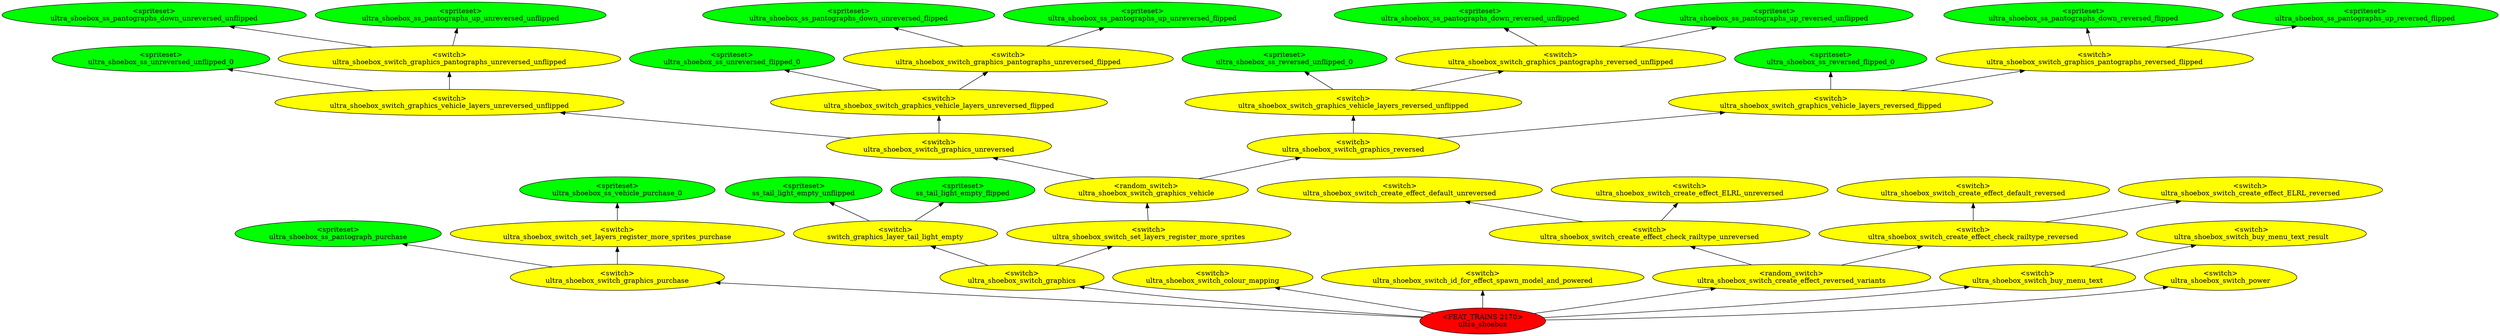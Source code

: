 digraph {
rankdir="BT"
ss_tail_light_empty_unflipped [fillcolor=green style="filled" label="<spriteset>\nss_tail_light_empty_unflipped"]
ss_tail_light_empty_flipped [fillcolor=green style="filled" label="<spriteset>\nss_tail_light_empty_flipped"]
switch_graphics_layer_tail_light_empty [fillcolor=yellow style="filled" label="<switch>\nswitch_graphics_layer_tail_light_empty"]
ultra_shoebox_ss_unreversed_unflipped_0 [fillcolor=green style="filled" label="<spriteset>\nultra_shoebox_ss_unreversed_unflipped_0"]
ultra_shoebox_ss_pantographs_down_unreversed_unflipped [fillcolor=green style="filled" label="<spriteset>\nultra_shoebox_ss_pantographs_down_unreversed_unflipped"]
ultra_shoebox_ss_pantographs_up_unreversed_unflipped [fillcolor=green style="filled" label="<spriteset>\nultra_shoebox_ss_pantographs_up_unreversed_unflipped"]
ultra_shoebox_switch_graphics_pantographs_unreversed_unflipped [fillcolor=yellow style="filled" label="<switch>\nultra_shoebox_switch_graphics_pantographs_unreversed_unflipped"]
ultra_shoebox_switch_graphics_vehicle_layers_unreversed_unflipped [fillcolor=yellow style="filled" label="<switch>\nultra_shoebox_switch_graphics_vehicle_layers_unreversed_unflipped"]
ultra_shoebox_ss_unreversed_flipped_0 [fillcolor=green style="filled" label="<spriteset>\nultra_shoebox_ss_unreversed_flipped_0"]
ultra_shoebox_ss_pantographs_down_unreversed_flipped [fillcolor=green style="filled" label="<spriteset>\nultra_shoebox_ss_pantographs_down_unreversed_flipped"]
ultra_shoebox_ss_pantographs_up_unreversed_flipped [fillcolor=green style="filled" label="<spriteset>\nultra_shoebox_ss_pantographs_up_unreversed_flipped"]
ultra_shoebox_switch_graphics_pantographs_unreversed_flipped [fillcolor=yellow style="filled" label="<switch>\nultra_shoebox_switch_graphics_pantographs_unreversed_flipped"]
ultra_shoebox_switch_graphics_vehicle_layers_unreversed_flipped [fillcolor=yellow style="filled" label="<switch>\nultra_shoebox_switch_graphics_vehicle_layers_unreversed_flipped"]
ultra_shoebox_switch_graphics_unreversed [fillcolor=yellow style="filled" label="<switch>\nultra_shoebox_switch_graphics_unreversed"]
ultra_shoebox_ss_reversed_unflipped_0 [fillcolor=green style="filled" label="<spriteset>\nultra_shoebox_ss_reversed_unflipped_0"]
ultra_shoebox_ss_pantographs_down_reversed_unflipped [fillcolor=green style="filled" label="<spriteset>\nultra_shoebox_ss_pantographs_down_reversed_unflipped"]
ultra_shoebox_ss_pantographs_up_reversed_unflipped [fillcolor=green style="filled" label="<spriteset>\nultra_shoebox_ss_pantographs_up_reversed_unflipped"]
ultra_shoebox_switch_graphics_pantographs_reversed_unflipped [fillcolor=yellow style="filled" label="<switch>\nultra_shoebox_switch_graphics_pantographs_reversed_unflipped"]
ultra_shoebox_switch_graphics_vehicle_layers_reversed_unflipped [fillcolor=yellow style="filled" label="<switch>\nultra_shoebox_switch_graphics_vehicle_layers_reversed_unflipped"]
ultra_shoebox_ss_reversed_flipped_0 [fillcolor=green style="filled" label="<spriteset>\nultra_shoebox_ss_reversed_flipped_0"]
ultra_shoebox_ss_pantographs_down_reversed_flipped [fillcolor=green style="filled" label="<spriteset>\nultra_shoebox_ss_pantographs_down_reversed_flipped"]
ultra_shoebox_ss_pantographs_up_reversed_flipped [fillcolor=green style="filled" label="<spriteset>\nultra_shoebox_ss_pantographs_up_reversed_flipped"]
ultra_shoebox_switch_graphics_pantographs_reversed_flipped [fillcolor=yellow style="filled" label="<switch>\nultra_shoebox_switch_graphics_pantographs_reversed_flipped"]
ultra_shoebox_switch_graphics_vehicle_layers_reversed_flipped [fillcolor=yellow style="filled" label="<switch>\nultra_shoebox_switch_graphics_vehicle_layers_reversed_flipped"]
ultra_shoebox_switch_graphics_reversed [fillcolor=yellow style="filled" label="<switch>\nultra_shoebox_switch_graphics_reversed"]
ultra_shoebox_switch_graphics_vehicle [fillcolor=yellow style="filled" label="<random_switch>\nultra_shoebox_switch_graphics_vehicle"]
ultra_shoebox_ss_vehicle_purchase_0 [fillcolor=green style="filled" label="<spriteset>\nultra_shoebox_ss_vehicle_purchase_0"]
ultra_shoebox_ss_pantograph_purchase [fillcolor=green style="filled" label="<spriteset>\nultra_shoebox_ss_pantograph_purchase"]
ultra_shoebox_switch_set_layers_register_more_sprites_purchase [fillcolor=yellow style="filled" label="<switch>\nultra_shoebox_switch_set_layers_register_more_sprites_purchase"]
ultra_shoebox_switch_graphics_purchase [fillcolor=yellow style="filled" label="<switch>\nultra_shoebox_switch_graphics_purchase"]
ultra_shoebox_switch_set_layers_register_more_sprites [fillcolor=yellow style="filled" label="<switch>\nultra_shoebox_switch_set_layers_register_more_sprites"]
ultra_shoebox_switch_graphics [fillcolor=yellow style="filled" label="<switch>\nultra_shoebox_switch_graphics"]
ultra_shoebox_switch_colour_mapping [fillcolor=yellow style="filled" label="<switch>\nultra_shoebox_switch_colour_mapping"]
ultra_shoebox_switch_id_for_effect_spawn_model_and_powered [fillcolor=yellow style="filled" label="<switch>\nultra_shoebox_switch_id_for_effect_spawn_model_and_powered"]
ultra_shoebox_switch_create_effect_default_unreversed [fillcolor=yellow style="filled" label="<switch>\nultra_shoebox_switch_create_effect_default_unreversed"]
ultra_shoebox_switch_create_effect_ELRL_unreversed [fillcolor=yellow style="filled" label="<switch>\nultra_shoebox_switch_create_effect_ELRL_unreversed"]
ultra_shoebox_switch_create_effect_check_railtype_unreversed [fillcolor=yellow style="filled" label="<switch>\nultra_shoebox_switch_create_effect_check_railtype_unreversed"]
ultra_shoebox_switch_create_effect_default_reversed [fillcolor=yellow style="filled" label="<switch>\nultra_shoebox_switch_create_effect_default_reversed"]
ultra_shoebox_switch_create_effect_ELRL_reversed [fillcolor=yellow style="filled" label="<switch>\nultra_shoebox_switch_create_effect_ELRL_reversed"]
ultra_shoebox_switch_create_effect_check_railtype_reversed [fillcolor=yellow style="filled" label="<switch>\nultra_shoebox_switch_create_effect_check_railtype_reversed"]
ultra_shoebox_switch_create_effect_reversed_variants [fillcolor=yellow style="filled" label="<random_switch>\nultra_shoebox_switch_create_effect_reversed_variants"]
ultra_shoebox_switch_buy_menu_text_result [fillcolor=yellow style="filled" label="<switch>\nultra_shoebox_switch_buy_menu_text_result"]
ultra_shoebox_switch_buy_menu_text [fillcolor=yellow style="filled" label="<switch>\nultra_shoebox_switch_buy_menu_text"]
ultra_shoebox_switch_power [fillcolor=yellow style="filled" label="<switch>\nultra_shoebox_switch_power"]
ultra_shoebox [fillcolor=red style="filled" label="<FEAT_TRAINS 2170>\nultra_shoebox"]
ultra_shoebox_switch_create_effect_check_railtype_reversed->ultra_shoebox_switch_create_effect_ELRL_reversed
ultra_shoebox->ultra_shoebox_switch_power
ultra_shoebox_switch_graphics_vehicle->ultra_shoebox_switch_graphics_reversed
ultra_shoebox_switch_create_effect_reversed_variants->ultra_shoebox_switch_create_effect_check_railtype_unreversed
ultra_shoebox->ultra_shoebox_switch_colour_mapping
ultra_shoebox_switch_graphics_pantographs_unreversed_unflipped->ultra_shoebox_ss_pantographs_down_unreversed_unflipped
ultra_shoebox_switch_create_effect_check_railtype_unreversed->ultra_shoebox_switch_create_effect_default_unreversed
ultra_shoebox_switch_graphics_vehicle_layers_reversed_flipped->ultra_shoebox_switch_graphics_pantographs_reversed_flipped
ultra_shoebox->ultra_shoebox_switch_graphics
ultra_shoebox_switch_set_layers_register_more_sprites->ultra_shoebox_switch_graphics_vehicle
ultra_shoebox_switch_create_effect_check_railtype_reversed->ultra_shoebox_switch_create_effect_default_reversed
switch_graphics_layer_tail_light_empty->ss_tail_light_empty_flipped
ultra_shoebox_switch_graphics_pantographs_reversed_flipped->ultra_shoebox_ss_pantographs_down_reversed_flipped
ultra_shoebox_switch_graphics_pantographs_unreversed_unflipped->ultra_shoebox_ss_pantographs_up_unreversed_unflipped
ultra_shoebox_switch_graphics_unreversed->ultra_shoebox_switch_graphics_vehicle_layers_unreversed_unflipped
ultra_shoebox_switch_create_effect_reversed_variants->ultra_shoebox_switch_create_effect_check_railtype_reversed
ultra_shoebox_switch_graphics_purchase->ultra_shoebox_ss_pantograph_purchase
ultra_shoebox_switch_graphics->switch_graphics_layer_tail_light_empty
ultra_shoebox_switch_graphics_vehicle_layers_reversed_unflipped->ultra_shoebox_ss_reversed_unflipped_0
ultra_shoebox_switch_buy_menu_text->ultra_shoebox_switch_buy_menu_text_result
ultra_shoebox_switch_graphics_vehicle_layers_reversed_flipped->ultra_shoebox_ss_reversed_flipped_0
ultra_shoebox_switch_graphics_pantographs_unreversed_flipped->ultra_shoebox_ss_pantographs_up_unreversed_flipped
ultra_shoebox->ultra_shoebox_switch_id_for_effect_spawn_model_and_powered
ultra_shoebox->ultra_shoebox_switch_buy_menu_text
ultra_shoebox_switch_graphics_reversed->ultra_shoebox_switch_graphics_vehicle_layers_reversed_unflipped
ultra_shoebox_switch_graphics_pantographs_reversed_unflipped->ultra_shoebox_ss_pantographs_down_reversed_unflipped
ultra_shoebox_switch_create_effect_check_railtype_unreversed->ultra_shoebox_switch_create_effect_ELRL_unreversed
ultra_shoebox_switch_graphics_purchase->ultra_shoebox_switch_set_layers_register_more_sprites_purchase
ultra_shoebox_switch_graphics->ultra_shoebox_switch_set_layers_register_more_sprites
ultra_shoebox_switch_graphics_unreversed->ultra_shoebox_switch_graphics_vehicle_layers_unreversed_flipped
ultra_shoebox_switch_graphics_reversed->ultra_shoebox_switch_graphics_vehicle_layers_reversed_flipped
ultra_shoebox_switch_set_layers_register_more_sprites_purchase->ultra_shoebox_ss_vehicle_purchase_0
ultra_shoebox_switch_graphics_pantographs_unreversed_flipped->ultra_shoebox_ss_pantographs_down_unreversed_flipped
ultra_shoebox_switch_graphics_vehicle_layers_unreversed_unflipped->ultra_shoebox_ss_unreversed_unflipped_0
switch_graphics_layer_tail_light_empty->ss_tail_light_empty_unflipped
ultra_shoebox_switch_graphics_vehicle_layers_unreversed_unflipped->ultra_shoebox_switch_graphics_pantographs_unreversed_unflipped
ultra_shoebox_switch_graphics_vehicle_layers_unreversed_flipped->ultra_shoebox_ss_unreversed_flipped_0
ultra_shoebox_switch_graphics_vehicle_layers_reversed_unflipped->ultra_shoebox_switch_graphics_pantographs_reversed_unflipped
ultra_shoebox_switch_graphics_vehicle_layers_unreversed_flipped->ultra_shoebox_switch_graphics_pantographs_unreversed_flipped
ultra_shoebox->ultra_shoebox_switch_create_effect_reversed_variants
ultra_shoebox_switch_graphics_pantographs_reversed_unflipped->ultra_shoebox_ss_pantographs_up_reversed_unflipped
ultra_shoebox->ultra_shoebox_switch_graphics_purchase
ultra_shoebox_switch_graphics_pantographs_reversed_flipped->ultra_shoebox_ss_pantographs_up_reversed_flipped
ultra_shoebox_switch_graphics_vehicle->ultra_shoebox_switch_graphics_unreversed
}
